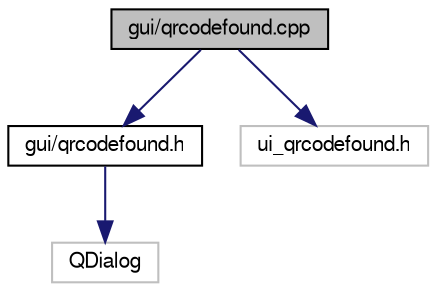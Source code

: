 digraph "gui/qrcodefound.cpp"
{
  edge [fontname="FreeSans",fontsize="10",labelfontname="FreeSans",labelfontsize="10"];
  node [fontname="FreeSans",fontsize="10",shape=record];
  Node0 [label="gui/qrcodefound.cpp",height=0.2,width=0.4,color="black", fillcolor="grey75", style="filled", fontcolor="black"];
  Node0 -> Node1 [color="midnightblue",fontsize="10",style="solid",fontname="FreeSans"];
  Node1 [label="gui/qrcodefound.h",height=0.2,width=0.4,color="black", fillcolor="white", style="filled",URL="$qrcodefound_8h.html"];
  Node1 -> Node2 [color="midnightblue",fontsize="10",style="solid",fontname="FreeSans"];
  Node2 [label="QDialog",height=0.2,width=0.4,color="grey75", fillcolor="white", style="filled"];
  Node0 -> Node3 [color="midnightblue",fontsize="10",style="solid",fontname="FreeSans"];
  Node3 [label="ui_qrcodefound.h",height=0.2,width=0.4,color="grey75", fillcolor="white", style="filled"];
}

